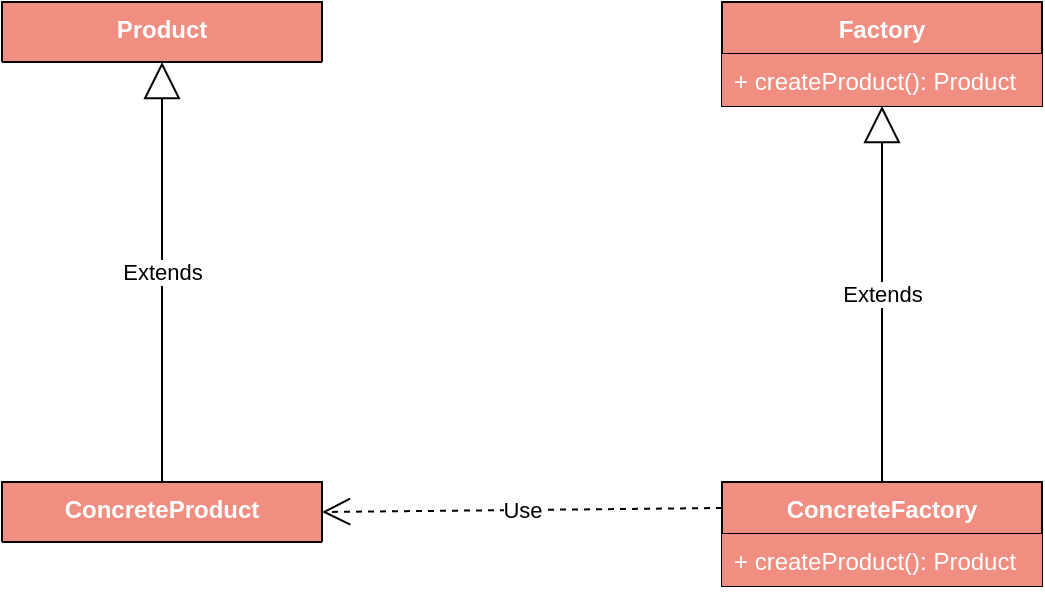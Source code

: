 <mxfile version="12.4.7" type="github">
  <diagram id="HEK9kL5HOJeqkmF5gQzG" name="Page-1">
    <mxGraphModel dx="1186" dy="741" grid="1" gridSize="10" guides="1" tooltips="1" connect="1" arrows="1" fold="1" page="1" pageScale="1" pageWidth="827" pageHeight="1169" math="0" shadow="0">
      <root>
        <mxCell id="0"/>
        <mxCell id="1" parent="0"/>
        <mxCell id="XNrIRNfZfQ9Vy5YMs0N9-6" value="Factory" style="swimlane;fontStyle=1;align=center;verticalAlign=top;childLayout=stackLayout;horizontal=1;startSize=26;horizontalStack=0;resizeParent=1;resizeParentMax=0;resizeLast=0;collapsible=1;marginBottom=0;fillColor=#F08E81;fontColor=#FFFFFF;" vertex="1" parent="1">
          <mxGeometry x="480" y="160" width="160" height="52" as="geometry"/>
        </mxCell>
        <mxCell id="XNrIRNfZfQ9Vy5YMs0N9-9" value="+ createProduct(): Product&#xa;" style="text;strokeColor=none;fillColor=#F08E81;align=left;verticalAlign=top;spacingLeft=4;spacingRight=4;overflow=hidden;rotatable=0;points=[[0,0.5],[1,0.5]];portConstraint=eastwest;fontColor=#FFFFFF;" vertex="1" parent="XNrIRNfZfQ9Vy5YMs0N9-6">
          <mxGeometry y="26" width="160" height="26" as="geometry"/>
        </mxCell>
        <mxCell id="XNrIRNfZfQ9Vy5YMs0N9-10" value="ConcreteFactory" style="swimlane;fontStyle=1;align=center;verticalAlign=top;childLayout=stackLayout;horizontal=1;startSize=26;horizontalStack=0;resizeParent=1;resizeParentMax=0;resizeLast=0;collapsible=1;marginBottom=0;fillColor=#F08E81;fontColor=#FFFFFF;" vertex="1" parent="1">
          <mxGeometry x="480" y="400" width="160" height="52" as="geometry"/>
        </mxCell>
        <mxCell id="XNrIRNfZfQ9Vy5YMs0N9-11" value="+ createProduct(): Product&#xa;" style="text;strokeColor=none;fillColor=#F08E81;align=left;verticalAlign=top;spacingLeft=4;spacingRight=4;overflow=hidden;rotatable=0;points=[[0,0.5],[1,0.5]];portConstraint=eastwest;fontColor=#FFFFFF;" vertex="1" parent="XNrIRNfZfQ9Vy5YMs0N9-10">
          <mxGeometry y="26" width="160" height="26" as="geometry"/>
        </mxCell>
        <mxCell id="XNrIRNfZfQ9Vy5YMs0N9-13" value="Extends" style="endArrow=block;endSize=16;endFill=0;html=1;fontColor=#000000;entryX=0.5;entryY=1;entryDx=0;entryDy=0;exitX=0.5;exitY=0;exitDx=0;exitDy=0;" edge="1" parent="1" source="XNrIRNfZfQ9Vy5YMs0N9-10" target="XNrIRNfZfQ9Vy5YMs0N9-6">
          <mxGeometry width="160" relative="1" as="geometry">
            <mxPoint x="510" y="330" as="sourcePoint"/>
            <mxPoint x="670" y="330" as="targetPoint"/>
          </mxGeometry>
        </mxCell>
        <mxCell id="XNrIRNfZfQ9Vy5YMs0N9-14" value="Product" style="swimlane;fontStyle=1;align=center;verticalAlign=top;childLayout=stackLayout;horizontal=1;startSize=30;horizontalStack=0;resizeParent=1;resizeParentMax=0;resizeLast=0;collapsible=1;marginBottom=0;fillColor=#F08E81;fontColor=#FFFFFF;" vertex="1" parent="1">
          <mxGeometry x="120" y="160" width="160" height="30" as="geometry"/>
        </mxCell>
        <mxCell id="XNrIRNfZfQ9Vy5YMs0N9-16" value="ConcreteProduct" style="swimlane;fontStyle=1;align=center;verticalAlign=top;childLayout=stackLayout;horizontal=1;startSize=30;horizontalStack=0;resizeParent=1;resizeParentMax=0;resizeLast=0;collapsible=1;marginBottom=0;fillColor=#F08E81;fontColor=#FFFFFF;" vertex="1" parent="1">
          <mxGeometry x="120" y="400" width="160" height="30" as="geometry"/>
        </mxCell>
        <mxCell id="XNrIRNfZfQ9Vy5YMs0N9-18" value="Extends" style="endArrow=block;endSize=16;endFill=0;html=1;fontColor=#000000;entryX=0.5;entryY=1;entryDx=0;entryDy=0;exitX=0.5;exitY=0;exitDx=0;exitDy=0;" edge="1" parent="1" source="XNrIRNfZfQ9Vy5YMs0N9-16" target="XNrIRNfZfQ9Vy5YMs0N9-14">
          <mxGeometry width="160" relative="1" as="geometry">
            <mxPoint x="150" y="330" as="sourcePoint"/>
            <mxPoint x="310" y="330" as="targetPoint"/>
          </mxGeometry>
        </mxCell>
        <mxCell id="XNrIRNfZfQ9Vy5YMs0N9-19" value="Use" style="endArrow=open;endSize=12;dashed=1;html=1;fontColor=#000000;entryX=1;entryY=0.5;entryDx=0;entryDy=0;exitX=0;exitY=0.25;exitDx=0;exitDy=0;" edge="1" parent="1" source="XNrIRNfZfQ9Vy5YMs0N9-10" target="XNrIRNfZfQ9Vy5YMs0N9-16">
          <mxGeometry width="160" relative="1" as="geometry">
            <mxPoint x="120" y="480" as="sourcePoint"/>
            <mxPoint x="280" y="480" as="targetPoint"/>
          </mxGeometry>
        </mxCell>
      </root>
    </mxGraphModel>
  </diagram>
</mxfile>
